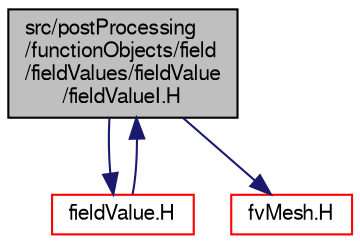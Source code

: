digraph "src/postProcessing/functionObjects/field/fieldValues/fieldValue/fieldValueI.H"
{
  bgcolor="transparent";
  edge [fontname="FreeSans",fontsize="10",labelfontname="FreeSans",labelfontsize="10"];
  node [fontname="FreeSans",fontsize="10",shape=record];
  Node0 [label="src/postProcessing\l/functionObjects/field\l/fieldValues/fieldValue\l/fieldValueI.H",height=0.2,width=0.4,color="black", fillcolor="grey75", style="filled", fontcolor="black"];
  Node0 -> Node1 [color="midnightblue",fontsize="10",style="solid",fontname="FreeSans"];
  Node1 [label="fieldValue.H",height=0.2,width=0.4,color="red",URL="$a13313.html"];
  Node1 -> Node0 [color="midnightblue",fontsize="10",style="solid",fontname="FreeSans"];
  Node0 -> Node121 [color="midnightblue",fontsize="10",style="solid",fontname="FreeSans"];
  Node121 [label="fvMesh.H",height=0.2,width=0.4,color="red",URL="$a03533.html"];
}
